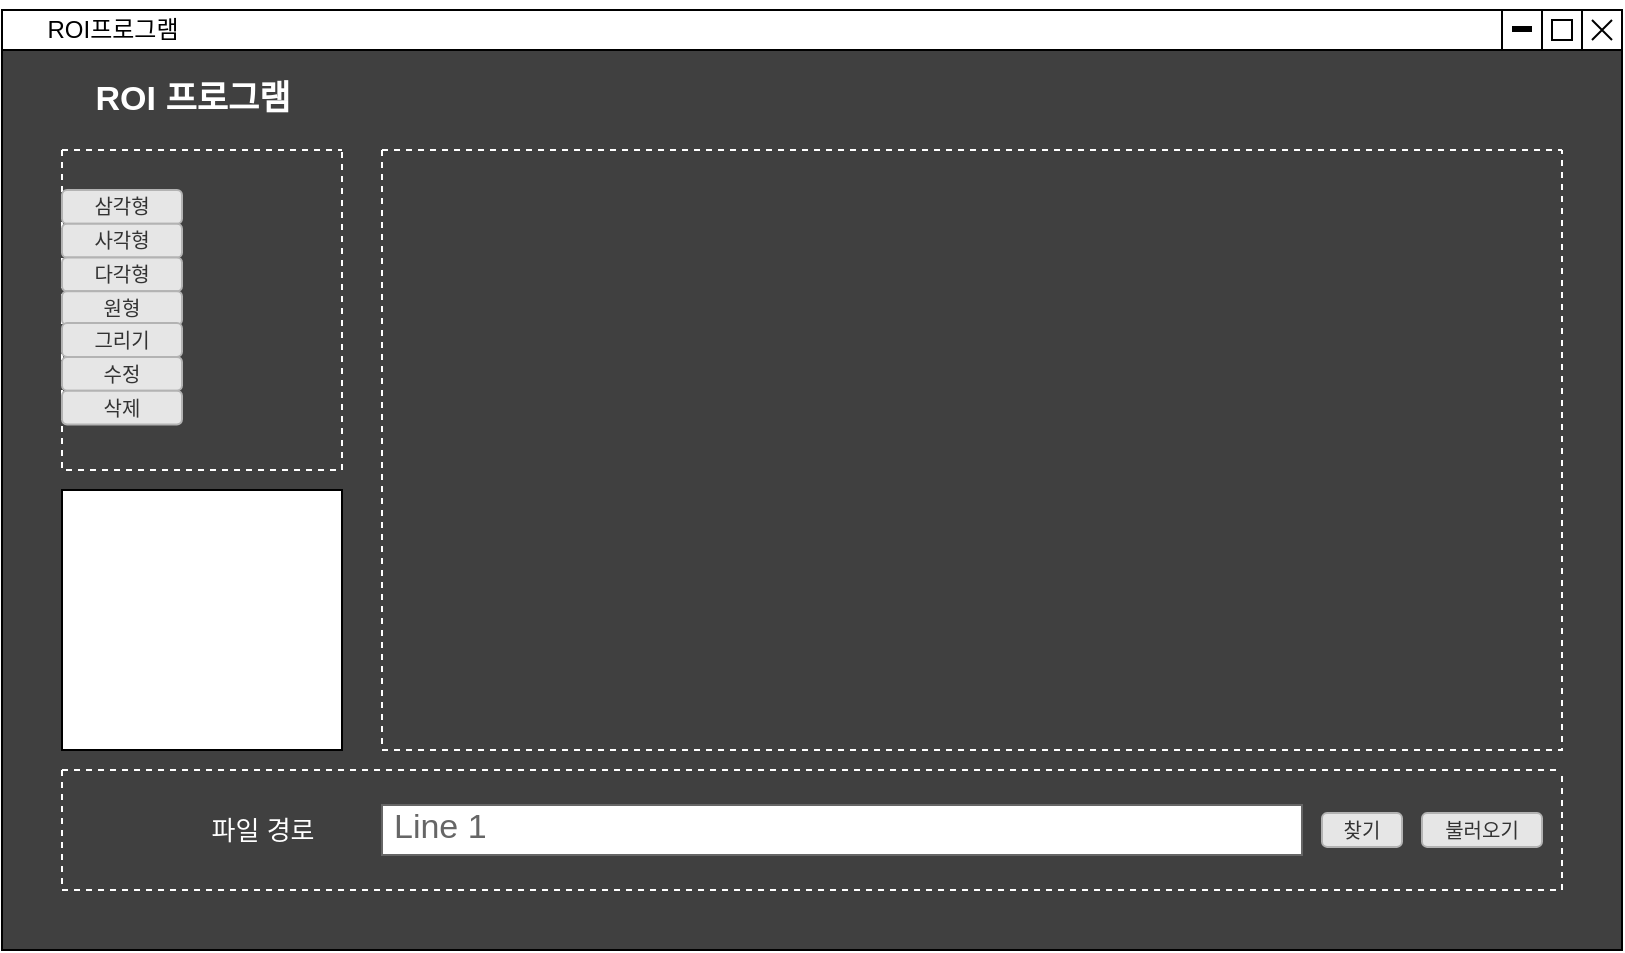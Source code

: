 <mxfile version="25.0.3">
  <diagram name="페이지-1" id="-yNlwuJwRfKJObzcvc3U">
    <mxGraphModel dx="954" dy="558" grid="1" gridSize="10" guides="1" tooltips="1" connect="1" arrows="1" fold="1" page="1" pageScale="1" pageWidth="827" pageHeight="1169" math="0" shadow="0">
      <root>
        <mxCell id="0" />
        <mxCell id="1" parent="0" />
        <mxCell id="UIMSpT_CcA_fMDT5gsIS-1" value="" style="swimlane;startSize=0;swimlaneFillColor=#404040;" parent="1" vertex="1">
          <mxGeometry x="10" y="10" width="810" height="470" as="geometry" />
        </mxCell>
        <mxCell id="k2IExbmG30BHXQbMzV9h-6" value="" style="swimlane;startSize=0;strokeColor=#ffffff;dashed=1;" vertex="1" parent="UIMSpT_CcA_fMDT5gsIS-1">
          <mxGeometry x="30" y="70" width="140" height="160" as="geometry" />
        </mxCell>
        <mxCell id="k2IExbmG30BHXQbMzV9h-9" value="삼각형" style="rounded=1;html=1;shadow=0;dashed=0;whiteSpace=wrap;fontSize=10;fillColor=#E6E6E6;align=center;strokeColor=#B3B3B3;fontColor=#333333;" vertex="1" parent="k2IExbmG30BHXQbMzV9h-6">
          <mxGeometry y="20" width="60" height="16.88" as="geometry" />
        </mxCell>
        <mxCell id="k2IExbmG30BHXQbMzV9h-21" value="사각형" style="rounded=1;html=1;shadow=0;dashed=0;whiteSpace=wrap;fontSize=10;fillColor=#E6E6E6;align=center;strokeColor=#B3B3B3;fontColor=#333333;" vertex="1" parent="k2IExbmG30BHXQbMzV9h-6">
          <mxGeometry y="36.88" width="60" height="16.88" as="geometry" />
        </mxCell>
        <mxCell id="k2IExbmG30BHXQbMzV9h-20" value="다각형" style="rounded=1;html=1;shadow=0;dashed=0;whiteSpace=wrap;fontSize=10;fillColor=#E6E6E6;align=center;strokeColor=#B3B3B3;fontColor=#333333;" vertex="1" parent="k2IExbmG30BHXQbMzV9h-6">
          <mxGeometry y="53.76" width="60" height="16.88" as="geometry" />
        </mxCell>
        <mxCell id="k2IExbmG30BHXQbMzV9h-19" value="원형" style="rounded=1;html=1;shadow=0;dashed=0;whiteSpace=wrap;fontSize=10;fillColor=#E6E6E6;align=center;strokeColor=#B3B3B3;fontColor=#333333;" vertex="1" parent="k2IExbmG30BHXQbMzV9h-6">
          <mxGeometry y="70.64" width="60" height="16.88" as="geometry" />
        </mxCell>
        <mxCell id="k2IExbmG30BHXQbMzV9h-18" value="그리기" style="rounded=1;html=1;shadow=0;dashed=0;whiteSpace=wrap;fontSize=10;fillColor=#E6E6E6;align=center;strokeColor=#B3B3B3;fontColor=#333333;" vertex="1" parent="k2IExbmG30BHXQbMzV9h-6">
          <mxGeometry y="86.56" width="60" height="16.88" as="geometry" />
        </mxCell>
        <mxCell id="k2IExbmG30BHXQbMzV9h-17" value="수정" style="rounded=1;html=1;shadow=0;dashed=0;whiteSpace=wrap;fontSize=10;fillColor=#E6E6E6;align=center;strokeColor=#B3B3B3;fontColor=#333333;" vertex="1" parent="k2IExbmG30BHXQbMzV9h-6">
          <mxGeometry y="103.44" width="60" height="16.88" as="geometry" />
        </mxCell>
        <mxCell id="k2IExbmG30BHXQbMzV9h-16" value="삭제" style="rounded=1;html=1;shadow=0;dashed=0;whiteSpace=wrap;fontSize=10;fillColor=#E6E6E6;align=center;strokeColor=#B3B3B3;fontColor=#333333;" vertex="1" parent="k2IExbmG30BHXQbMzV9h-6">
          <mxGeometry y="120.32" width="60" height="16.88" as="geometry" />
        </mxCell>
        <mxCell id="k2IExbmG30BHXQbMzV9h-7" value="" style="swimlane;startSize=0;strokeColor=#ffffff;dashed=1;" vertex="1" parent="UIMSpT_CcA_fMDT5gsIS-1">
          <mxGeometry x="30" y="240" width="140" height="130" as="geometry" />
        </mxCell>
        <mxCell id="k2IExbmG30BHXQbMzV9h-8" value="" style="rounded=0;whiteSpace=wrap;html=1;" vertex="1" parent="k2IExbmG30BHXQbMzV9h-7">
          <mxGeometry width="140" height="130" as="geometry" />
        </mxCell>
        <mxCell id="k2IExbmG30BHXQbMzV9h-22" value="" style="swimlane;startSize=0;strokeColor=#ffffff;dashed=1;" vertex="1" parent="UIMSpT_CcA_fMDT5gsIS-1">
          <mxGeometry x="30" y="380" width="750" height="60" as="geometry" />
        </mxCell>
        <mxCell id="k2IExbmG30BHXQbMzV9h-25" value="파일 경로" style="text;html=1;align=center;verticalAlign=middle;resizable=0;points=[];autosize=1;strokeColor=none;fillColor=none;fontSize=13;fontColor=#ffffff;" vertex="1" parent="k2IExbmG30BHXQbMzV9h-22">
          <mxGeometry x="60" y="15" width="80" height="30" as="geometry" />
        </mxCell>
        <mxCell id="k2IExbmG30BHXQbMzV9h-26" value="Line 1" style="strokeWidth=1;shadow=0;dashed=0;align=center;html=1;shape=mxgraph.mockup.text.textBox;fontColor=#666666;align=left;fontSize=17;spacingLeft=4;spacingTop=-3;whiteSpace=wrap;strokeColor=#666666;mainText=" vertex="1" parent="k2IExbmG30BHXQbMzV9h-22">
          <mxGeometry x="160" y="17.5" width="460" height="25" as="geometry" />
        </mxCell>
        <mxCell id="k2IExbmG30BHXQbMzV9h-27" value="찾기" style="rounded=1;html=1;shadow=0;dashed=0;whiteSpace=wrap;fontSize=10;fillColor=#E6E6E6;align=center;strokeColor=#B3B3B3;fontColor=#333333;" vertex="1" parent="k2IExbmG30BHXQbMzV9h-22">
          <mxGeometry x="630" y="21.56" width="40" height="16.88" as="geometry" />
        </mxCell>
        <mxCell id="k2IExbmG30BHXQbMzV9h-14" value="불러오기" style="rounded=1;html=1;shadow=0;dashed=0;whiteSpace=wrap;fontSize=10;fillColor=#E6E6E6;align=center;strokeColor=#B3B3B3;fontColor=#333333;" vertex="1" parent="k2IExbmG30BHXQbMzV9h-22">
          <mxGeometry x="680" y="21.56" width="60" height="16.88" as="geometry" />
        </mxCell>
        <mxCell id="k2IExbmG30BHXQbMzV9h-24" value="ROI 프로그램" style="text;html=1;align=center;verticalAlign=middle;resizable=0;points=[];autosize=1;strokeColor=none;fillColor=none;fontColor=#ffffff;fontSize=17;fontStyle=1" vertex="1" parent="UIMSpT_CcA_fMDT5gsIS-1">
          <mxGeometry x="30" y="30" width="130" height="30" as="geometry" />
        </mxCell>
        <mxCell id="UIMSpT_CcA_fMDT5gsIS-6" value="" style="rounded=0;whiteSpace=wrap;html=1;" parent="1" vertex="1">
          <mxGeometry x="10" y="10" width="810" height="20" as="geometry" />
        </mxCell>
        <mxCell id="UIMSpT_CcA_fMDT5gsIS-7" value="ROI프로그램" style="text;html=1;align=center;verticalAlign=middle;resizable=0;points=[];autosize=1;strokeColor=none;fillColor=none;" parent="1" vertex="1">
          <mxGeometry x="20" y="5" width="90" height="30" as="geometry" />
        </mxCell>
        <mxCell id="UIMSpT_CcA_fMDT5gsIS-9" value="" style="whiteSpace=wrap;html=1;aspect=fixed;" parent="1" vertex="1">
          <mxGeometry x="800" y="10" width="20" height="20" as="geometry" />
        </mxCell>
        <mxCell id="UIMSpT_CcA_fMDT5gsIS-10" value="" style="whiteSpace=wrap;html=1;aspect=fixed;" parent="1" vertex="1">
          <mxGeometry x="780" y="10" width="20" height="20" as="geometry" />
        </mxCell>
        <mxCell id="UIMSpT_CcA_fMDT5gsIS-11" value="" style="whiteSpace=wrap;html=1;aspect=fixed;" parent="1" vertex="1">
          <mxGeometry x="760" y="10" width="20" height="20" as="geometry" />
        </mxCell>
        <mxCell id="UIMSpT_CcA_fMDT5gsIS-13" value="" style="whiteSpace=wrap;html=1;aspect=fixed;" parent="1" vertex="1">
          <mxGeometry x="785" y="15" width="10" height="10" as="geometry" />
        </mxCell>
        <mxCell id="k2IExbmG30BHXQbMzV9h-4" value="" style="shape=mxgraph.sysml.x;" vertex="1" parent="1">
          <mxGeometry x="805" y="15" width="10" height="10" as="geometry" />
        </mxCell>
        <mxCell id="k2IExbmG30BHXQbMzV9h-5" value="" style="endArrow=none;html=1;rounded=0;strokeWidth=3;" edge="1" parent="1">
          <mxGeometry width="50" height="50" relative="1" as="geometry">
            <mxPoint x="765" y="19.5" as="sourcePoint" />
            <mxPoint x="775" y="19.5" as="targetPoint" />
          </mxGeometry>
        </mxCell>
        <mxCell id="k2IExbmG30BHXQbMzV9h-23" value="" style="swimlane;startSize=0;strokeColor=#ffffff;dashed=1;" vertex="1" parent="1">
          <mxGeometry x="200" y="80" width="590" height="300" as="geometry" />
        </mxCell>
      </root>
    </mxGraphModel>
  </diagram>
</mxfile>
